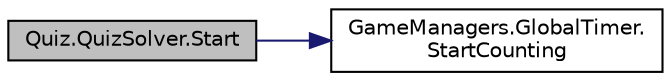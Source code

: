 digraph "Quiz.QuizSolver.Start"
{
 // INTERACTIVE_SVG=YES
 // LATEX_PDF_SIZE
  edge [fontname="Helvetica",fontsize="10",labelfontname="Helvetica",labelfontsize="10"];
  node [fontname="Helvetica",fontsize="10",shape=record];
  rankdir="LR";
  Node1 [label="Quiz.QuizSolver.Start",height=0.2,width=0.4,color="black", fillcolor="grey75", style="filled", fontcolor="black",tooltip="是否加载完成"];
  Node1 -> Node2 [color="midnightblue",fontsize="10",style="solid",fontname="Helvetica"];
  Node2 [label="GameManagers.GlobalTimer.\lStartCounting",height=0.2,width=0.4,color="black", fillcolor="white", style="filled",URL="$class_game_managers_1_1_global_timer.html#a64164ef67b058d49fd0f70db7e74542d",tooltip="开始计时"];
}

